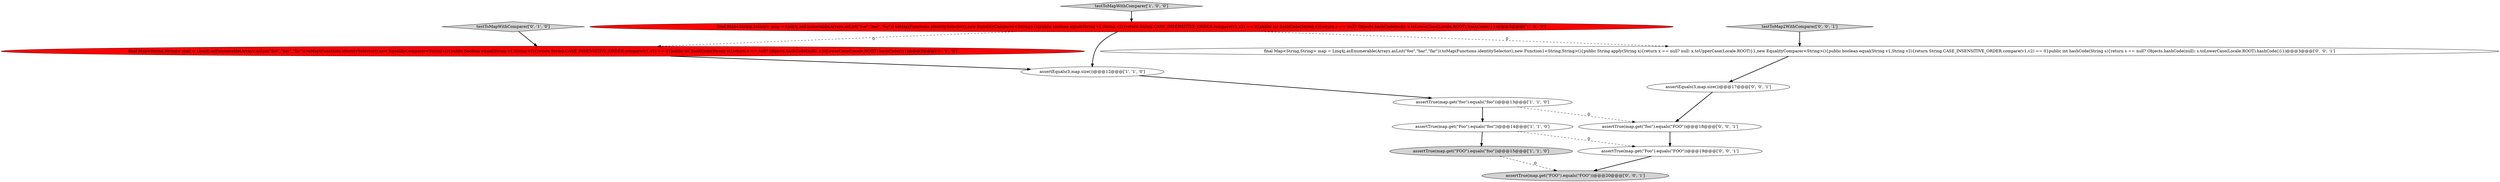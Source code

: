 digraph {
4 [style = filled, label = "assertTrue(map.get(\"FOO\").equals(\"foo\"))@@@15@@@['1', '1', '0']", fillcolor = lightgray, shape = ellipse image = "AAA0AAABBB1BBB"];
0 [style = filled, label = "assertEquals(3,map.size())@@@12@@@['1', '1', '0']", fillcolor = white, shape = ellipse image = "AAA0AAABBB1BBB"];
1 [style = filled, label = "final Map<String,String> map = Linq4j.asEnumerable(Arrays.asList(\"foo\",\"bar\",\"far\")).toMap(Functions.identitySelector(),new EqualityComparer<String>(){public boolean equal(String v1,String v2){return String.CASE_INSENSITIVE_ORDER.compare(v1,v2) == 0}public int hashCode(String s){return s == null? Objects.hashCode(null): s.toLowerCase(Locale.ROOT).hashCode()}})@@@3@@@['1', '0', '0']", fillcolor = red, shape = ellipse image = "AAA1AAABBB1BBB"];
5 [style = filled, label = "assertTrue(map.get(\"Foo\").equals(\"foo\"))@@@14@@@['1', '1', '0']", fillcolor = white, shape = ellipse image = "AAA0AAABBB1BBB"];
2 [style = filled, label = "assertTrue(map.get(\"foo\").equals(\"foo\"))@@@13@@@['1', '1', '0']", fillcolor = white, shape = ellipse image = "AAA0AAABBB1BBB"];
8 [style = filled, label = "assertEquals(3,map.size())@@@17@@@['0', '0', '1']", fillcolor = white, shape = ellipse image = "AAA0AAABBB3BBB"];
7 [style = filled, label = "final Map<String,String> map = Linq4j.asEnumerable(Arrays.asList(\"foo\",\"bar\",\"far\")).toMap(Functions.identitySelector(),new EqualityComparer<String>(){public boolean equal(String v1,String v2){return String.CASE_INSENSITIVE_ORDER.compare(v1,v2) == 0}public int hashCode(String s){return s == null? Objects.hashCode(null): s.toLowerCase(Locale.ROOT).hashCode()}})@@@3@@@['0', '1', '0']", fillcolor = red, shape = ellipse image = "AAA1AAABBB2BBB"];
9 [style = filled, label = "final Map<String,String> map = Linq4j.asEnumerable(Arrays.asList(\"foo\",\"bar\",\"far\")).toMap(Functions.identitySelector(),new Function1<String,String>(){public String apply(String x){return x == null? null: x.toUpperCase(Locale.ROOT)}},new EqualityComparer<String>(){public boolean equal(String v1,String v2){return String.CASE_INSENSITIVE_ORDER.compare(v1,v2) == 0}public int hashCode(String s){return s == null? Objects.hashCode(null): s.toLowerCase(Locale.ROOT).hashCode()}})@@@3@@@['0', '0', '1']", fillcolor = white, shape = ellipse image = "AAA0AAABBB3BBB"];
3 [style = filled, label = "testToMapWithComparer['1', '0', '0']", fillcolor = lightgray, shape = diamond image = "AAA0AAABBB1BBB"];
6 [style = filled, label = "testToMapWithComparer['0', '1', '0']", fillcolor = lightgray, shape = diamond image = "AAA0AAABBB2BBB"];
12 [style = filled, label = "assertTrue(map.get(\"foo\").equals(\"FOO\"))@@@18@@@['0', '0', '1']", fillcolor = white, shape = ellipse image = "AAA0AAABBB3BBB"];
13 [style = filled, label = "assertTrue(map.get(\"FOO\").equals(\"FOO\"))@@@20@@@['0', '0', '1']", fillcolor = lightgray, shape = ellipse image = "AAA0AAABBB3BBB"];
11 [style = filled, label = "assertTrue(map.get(\"Foo\").equals(\"FOO\"))@@@19@@@['0', '0', '1']", fillcolor = white, shape = ellipse image = "AAA0AAABBB3BBB"];
10 [style = filled, label = "testToMap2WithComparer['0', '0', '1']", fillcolor = lightgray, shape = diamond image = "AAA0AAABBB3BBB"];
2->12 [style = dashed, label="0"];
1->9 [style = dashed, label="0"];
10->9 [style = bold, label=""];
7->0 [style = bold, label=""];
0->2 [style = bold, label=""];
1->0 [style = bold, label=""];
1->7 [style = dashed, label="0"];
6->7 [style = bold, label=""];
3->1 [style = bold, label=""];
11->13 [style = bold, label=""];
9->8 [style = bold, label=""];
5->11 [style = dashed, label="0"];
4->13 [style = dashed, label="0"];
8->12 [style = bold, label=""];
5->4 [style = bold, label=""];
2->5 [style = bold, label=""];
12->11 [style = bold, label=""];
}
